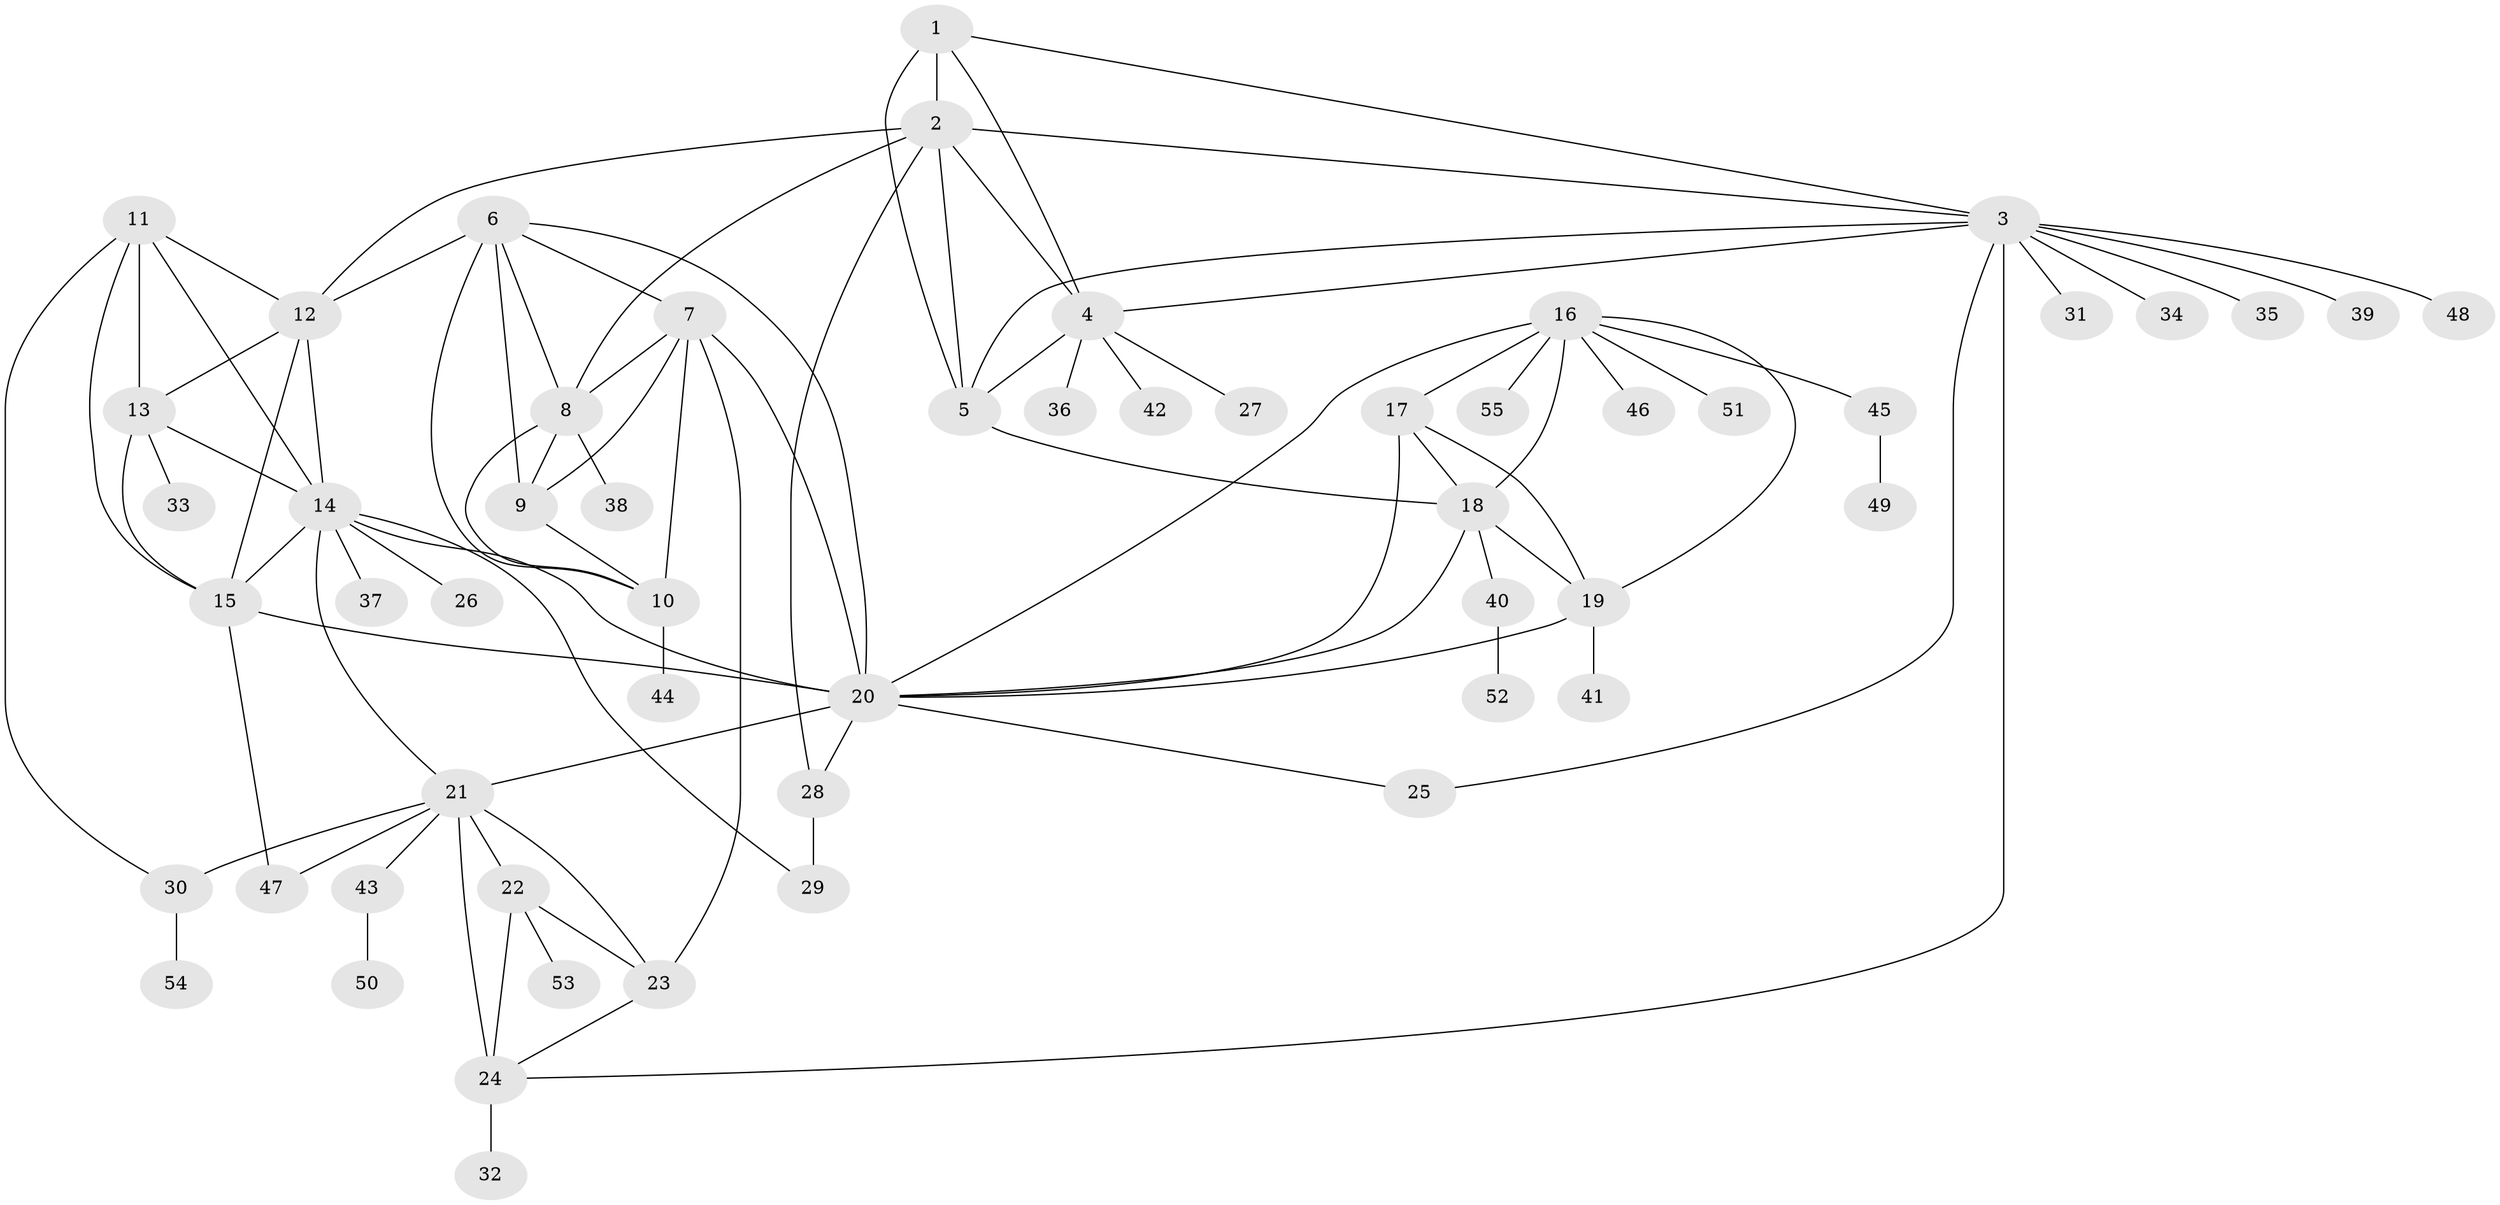 // original degree distribution, {6: 0.03669724770642202, 9: 0.027522935779816515, 12: 0.01834862385321101, 8: 0.027522935779816515, 5: 0.03669724770642202, 11: 0.009174311926605505, 7: 0.05504587155963303, 10: 0.01834862385321101, 1: 0.5412844036697247, 2: 0.2018348623853211, 3: 0.027522935779816515}
// Generated by graph-tools (version 1.1) at 2025/37/03/09/25 02:37:38]
// undirected, 55 vertices, 94 edges
graph export_dot {
graph [start="1"]
  node [color=gray90,style=filled];
  1;
  2;
  3;
  4;
  5;
  6;
  7;
  8;
  9;
  10;
  11;
  12;
  13;
  14;
  15;
  16;
  17;
  18;
  19;
  20;
  21;
  22;
  23;
  24;
  25;
  26;
  27;
  28;
  29;
  30;
  31;
  32;
  33;
  34;
  35;
  36;
  37;
  38;
  39;
  40;
  41;
  42;
  43;
  44;
  45;
  46;
  47;
  48;
  49;
  50;
  51;
  52;
  53;
  54;
  55;
  1 -- 2 [weight=1.0];
  1 -- 3 [weight=1.0];
  1 -- 4 [weight=1.0];
  1 -- 5 [weight=2.0];
  2 -- 3 [weight=1.0];
  2 -- 4 [weight=1.0];
  2 -- 5 [weight=1.0];
  2 -- 8 [weight=1.0];
  2 -- 12 [weight=1.0];
  2 -- 28 [weight=2.0];
  3 -- 4 [weight=1.0];
  3 -- 5 [weight=1.0];
  3 -- 24 [weight=1.0];
  3 -- 25 [weight=1.0];
  3 -- 31 [weight=1.0];
  3 -- 34 [weight=1.0];
  3 -- 35 [weight=1.0];
  3 -- 39 [weight=1.0];
  3 -- 48 [weight=1.0];
  4 -- 5 [weight=1.0];
  4 -- 27 [weight=1.0];
  4 -- 36 [weight=1.0];
  4 -- 42 [weight=1.0];
  5 -- 18 [weight=1.0];
  6 -- 7 [weight=1.0];
  6 -- 8 [weight=1.0];
  6 -- 9 [weight=3.0];
  6 -- 10 [weight=1.0];
  6 -- 12 [weight=1.0];
  6 -- 20 [weight=1.0];
  7 -- 8 [weight=1.0];
  7 -- 9 [weight=1.0];
  7 -- 10 [weight=1.0];
  7 -- 20 [weight=5.0];
  7 -- 23 [weight=1.0];
  8 -- 9 [weight=1.0];
  8 -- 10 [weight=1.0];
  8 -- 38 [weight=2.0];
  9 -- 10 [weight=1.0];
  10 -- 44 [weight=1.0];
  11 -- 12 [weight=1.0];
  11 -- 13 [weight=1.0];
  11 -- 14 [weight=1.0];
  11 -- 15 [weight=1.0];
  11 -- 30 [weight=1.0];
  12 -- 13 [weight=1.0];
  12 -- 14 [weight=1.0];
  12 -- 15 [weight=1.0];
  13 -- 14 [weight=1.0];
  13 -- 15 [weight=1.0];
  13 -- 33 [weight=2.0];
  14 -- 15 [weight=1.0];
  14 -- 20 [weight=1.0];
  14 -- 21 [weight=1.0];
  14 -- 26 [weight=1.0];
  14 -- 29 [weight=1.0];
  14 -- 37 [weight=1.0];
  15 -- 20 [weight=1.0];
  15 -- 47 [weight=1.0];
  16 -- 17 [weight=1.0];
  16 -- 18 [weight=1.0];
  16 -- 19 [weight=1.0];
  16 -- 20 [weight=2.0];
  16 -- 45 [weight=1.0];
  16 -- 46 [weight=1.0];
  16 -- 51 [weight=1.0];
  16 -- 55 [weight=1.0];
  17 -- 18 [weight=1.0];
  17 -- 19 [weight=1.0];
  17 -- 20 [weight=1.0];
  18 -- 19 [weight=1.0];
  18 -- 20 [weight=1.0];
  18 -- 40 [weight=1.0];
  19 -- 20 [weight=1.0];
  19 -- 41 [weight=2.0];
  20 -- 21 [weight=1.0];
  20 -- 25 [weight=1.0];
  20 -- 28 [weight=1.0];
  21 -- 22 [weight=4.0];
  21 -- 23 [weight=2.0];
  21 -- 24 [weight=2.0];
  21 -- 30 [weight=2.0];
  21 -- 43 [weight=1.0];
  21 -- 47 [weight=1.0];
  22 -- 23 [weight=1.0];
  22 -- 24 [weight=1.0];
  22 -- 53 [weight=1.0];
  23 -- 24 [weight=1.0];
  24 -- 32 [weight=6.0];
  28 -- 29 [weight=1.0];
  30 -- 54 [weight=1.0];
  40 -- 52 [weight=1.0];
  43 -- 50 [weight=1.0];
  45 -- 49 [weight=1.0];
}
